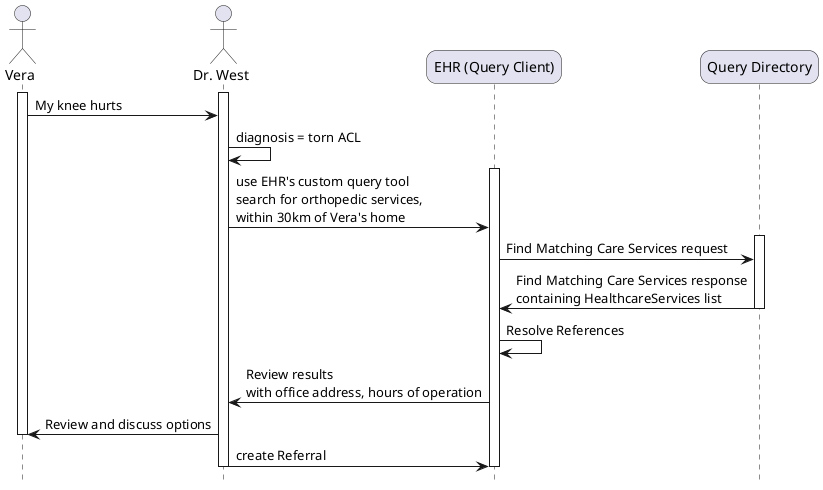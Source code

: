 @startuml care-services-use-case-1

skinparam roundcorner 20
skinparam defaultFontName Arial 
hide footbox

!pragma teoz true

actor  Patient as "Vera"
actor  Doctor as "Dr. West"
participant  EHR as "EHR (Query Client)"
participant  CSD as "Query Directory"

activate Patient
activate Doctor
Patient -> Doctor: My knee hurts
Doctor -> Doctor: diagnosis = torn ACL
activate EHR
Doctor -> EHR: use EHR's custom query tool \nsearch for orthopedic services, \nwithin 30km of Vera's home
activate CSD
EHR-> CSD: Find Matching Care Services request
CSD -> EHR: Find Matching Care Services response\ncontaining HealthcareServices list
deactivate CSD
EHR -> EHR: Resolve References
EHR -> Doctor : Review results\nwith office address, hours of operation
Doctor -> Patient: Review and discuss options
deactivate Patient
Doctor -> EHR: create Referral
deactivate Doctor
deactivate EHR
@enduml
